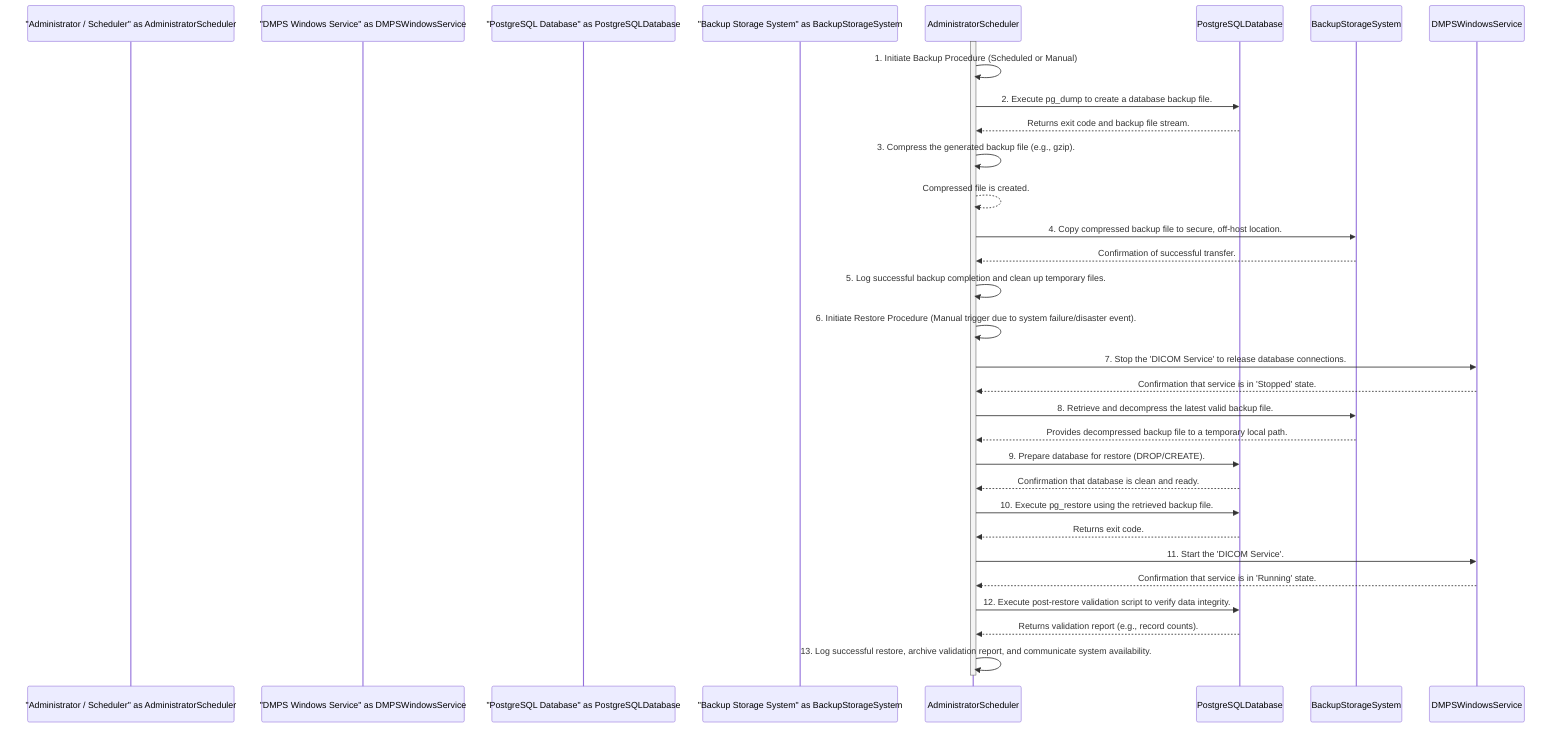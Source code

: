 sequenceDiagram
    participant "Administrator / Scheduler" as AdministratorScheduler
    participant "DMPS Windows Service" as DMPSWindowsService
    participant "PostgreSQL Database" as PostgreSQLDatabase
    participant "Backup Storage System" as BackupStorageSystem

    activate AdministratorScheduler
    AdministratorScheduler->>AdministratorScheduler: 1. Initiate Backup Procedure (Scheduled or Manual)
    AdministratorScheduler->>PostgreSQLDatabase: 2. Execute pg_dump to create a database backup file.
    PostgreSQLDatabase-->>AdministratorScheduler: Returns exit code and backup file stream.
    AdministratorScheduler->>AdministratorScheduler: 3. Compress the generated backup file (e.g., gzip).
    AdministratorScheduler-->>AdministratorScheduler: Compressed file is created.
    AdministratorScheduler->>BackupStorageSystem: 4. Copy compressed backup file to secure, off-host location.
    BackupStorageSystem-->>AdministratorScheduler: Confirmation of successful transfer.
    AdministratorScheduler->>AdministratorScheduler: 5. Log successful backup completion and clean up temporary files.
    AdministratorScheduler->>AdministratorScheduler: 6. Initiate Restore Procedure (Manual trigger due to system failure/disaster event).
    AdministratorScheduler->>DMPSWindowsService: 7. Stop the 'DICOM Service' to release database connections.
    DMPSWindowsService-->>AdministratorScheduler: Confirmation that service is in 'Stopped' state.
    AdministratorScheduler->>BackupStorageSystem: 8. Retrieve and decompress the latest valid backup file.
    BackupStorageSystem-->>AdministratorScheduler: Provides decompressed backup file to a temporary local path.
    AdministratorScheduler->>PostgreSQLDatabase: 9. Prepare database for restore (DROP/CREATE).
    PostgreSQLDatabase-->>AdministratorScheduler: Confirmation that database is clean and ready.
    AdministratorScheduler->>PostgreSQLDatabase: 10. Execute pg_restore using the retrieved backup file.
    PostgreSQLDatabase-->>AdministratorScheduler: Returns exit code.
    AdministratorScheduler->>DMPSWindowsService: 11. Start the 'DICOM Service'.
    DMPSWindowsService-->>AdministratorScheduler: Confirmation that service is in 'Running' state.
    AdministratorScheduler->>PostgreSQLDatabase: 12. Execute post-restore validation script to verify data integrity.
    PostgreSQLDatabase-->>AdministratorScheduler: Returns validation report (e.g., record counts).
    AdministratorScheduler->>AdministratorScheduler: 13. Log successful restore, archive validation report, and communicate system availability.


    deactivate AdministratorScheduler